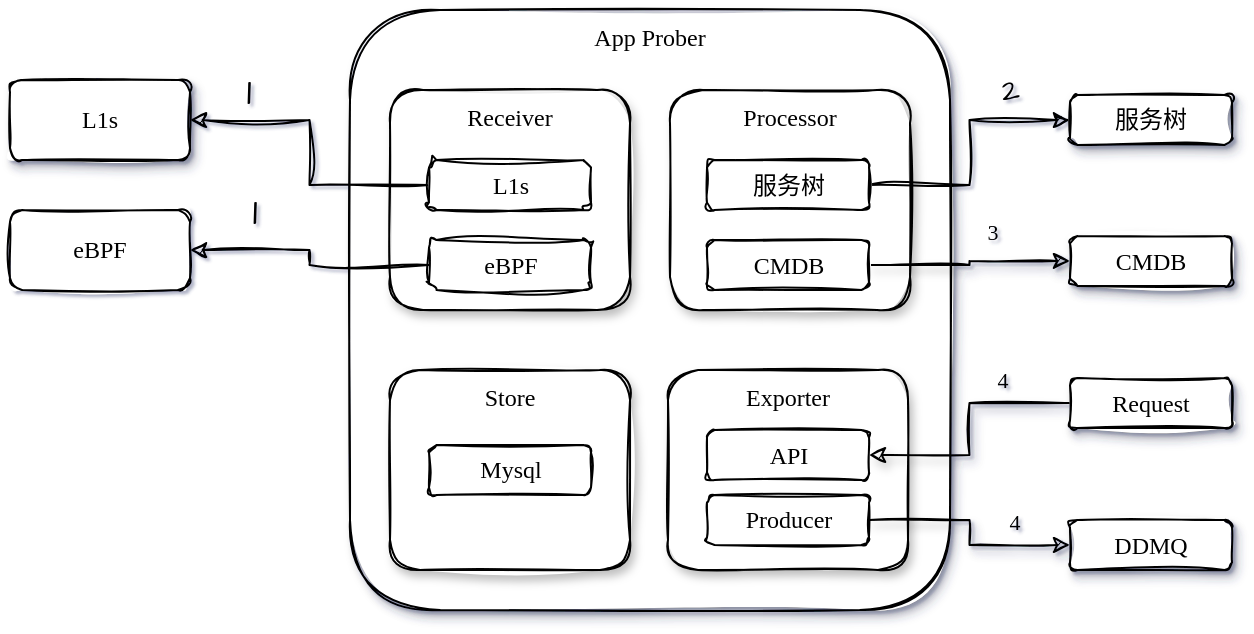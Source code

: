 <mxfile version="21.0.4" type="github" pages="3">
  <diagram id="qsw-7wgHA4WMMDQBHD0g" name="概要">
    <mxGraphModel dx="1114" dy="594" grid="1" gridSize="10" guides="1" tooltips="1" connect="1" arrows="1" fold="1" page="1" pageScale="1" pageWidth="827" pageHeight="1169" math="0" shadow="1">
      <root>
        <mxCell id="0" />
        <mxCell id="1" parent="0" />
        <mxCell id="1-aPaQAdepPUYkm6uSl_-10" value="&lt;font face=&quot;Comic Sans MS&quot;&gt;App Prober&lt;/font&gt;" style="rounded=1;whiteSpace=wrap;html=1;shadow=1;sketch=1;strokeColor=default;fillColor=default;gradientColor=none;glass=0;verticalAlign=top;labelBackgroundColor=none;" parent="1" vertex="1">
          <mxGeometry x="320" y="660" width="300" height="300" as="geometry" />
        </mxCell>
        <mxCell id="1-aPaQAdepPUYkm6uSl_-6" value="&lt;font face=&quot;Comic Sans MS&quot;&gt;L1s&lt;/font&gt;" style="rounded=1;whiteSpace=wrap;html=1;shadow=1;sketch=1;strokeColor=default;fillColor=default;gradientColor=none;glass=0;labelBackgroundColor=none;" parent="1" vertex="1">
          <mxGeometry x="150" y="695" width="90" height="40" as="geometry" />
        </mxCell>
        <mxCell id="1-aPaQAdepPUYkm6uSl_-7" value="&lt;font face=&quot;Comic Sans MS&quot;&gt;eBPF&lt;/font&gt;" style="rounded=1;whiteSpace=wrap;html=1;shadow=0;sketch=1;strokeColor=default;fillColor=default;gradientColor=none;glass=0;labelBackgroundColor=none;" parent="1" vertex="1">
          <mxGeometry x="150" y="760" width="90" height="40" as="geometry" />
        </mxCell>
        <mxCell id="1-aPaQAdepPUYkm6uSl_-14" value="&lt;font face=&quot;Comic Sans MS&quot;&gt;Receiver&lt;/font&gt;" style="rounded=1;whiteSpace=wrap;html=1;shadow=1;sketch=1;strokeColor=default;fillColor=default;gradientColor=none;glass=0;horizontal=1;verticalAlign=top;labelBackgroundColor=none;" parent="1" vertex="1">
          <mxGeometry x="340" y="700" width="120" height="110" as="geometry" />
        </mxCell>
        <mxCell id="5g6GzPA7soaKVmekFnkz-5" style="edgeStyle=orthogonalEdgeStyle;rounded=0;sketch=1;hachureGap=4;jiggle=2;curveFitting=1;orthogonalLoop=1;jettySize=auto;html=1;entryX=1;entryY=0.5;entryDx=0;entryDy=0;fontFamily=Architects Daughter;fontSource=https%3A%2F%2Ffonts.googleapis.com%2Fcss%3Ffamily%3DArchitects%2BDaughter;fontSize=16;" parent="1" source="1-aPaQAdepPUYkm6uSl_-15" target="1-aPaQAdepPUYkm6uSl_-6" edge="1">
          <mxGeometry relative="1" as="geometry" />
        </mxCell>
        <mxCell id="5g6GzPA7soaKVmekFnkz-8" value="1" style="edgeLabel;html=1;align=center;verticalAlign=middle;resizable=0;points=[];fontSize=20;fontFamily=Architects Daughter;labelBackgroundColor=none;" parent="5g6GzPA7soaKVmekFnkz-5" vertex="1" connectable="0">
          <mxGeometry x="0.618" y="-3" relative="1" as="geometry">
            <mxPoint y="-12" as="offset" />
          </mxGeometry>
        </mxCell>
        <mxCell id="1-aPaQAdepPUYkm6uSl_-15" value="&lt;font face=&quot;Comic Sans MS&quot;&gt;L1s&lt;/font&gt;" style="rounded=1;whiteSpace=wrap;html=1;shadow=0;strokeColor=default;fillColor=default;gradientColor=none;glass=0;labelBackgroundColor=none;sketch=1;curveFitting=1;jiggle=2;" parent="1" vertex="1">
          <mxGeometry x="359.5" y="735" width="81" height="25" as="geometry" />
        </mxCell>
        <mxCell id="1-aPaQAdepPUYkm6uSl_-19" value="&lt;font face=&quot;Comic Sans MS&quot;&gt;Processor&lt;/font&gt;" style="rounded=1;whiteSpace=wrap;html=1;shadow=1;sketch=1;strokeColor=default;fillColor=default;gradientColor=none;glass=0;horizontal=1;verticalAlign=top;labelBackgroundColor=none;" parent="1" vertex="1">
          <mxGeometry x="480" y="700" width="120" height="110" as="geometry" />
        </mxCell>
        <mxCell id="1-aPaQAdepPUYkm6uSl_-34" value="3" style="edgeStyle=orthogonalEdgeStyle;rounded=0;sketch=1;orthogonalLoop=1;jettySize=auto;html=1;entryX=0;entryY=0.5;entryDx=0;entryDy=0;shadow=1;fontFamily=Comic Sans MS;labelBackgroundColor=none;" parent="1" source="1-aPaQAdepPUYkm6uSl_-21" target="1-aPaQAdepPUYkm6uSl_-29" edge="1">
          <mxGeometry x="0.22" y="16" relative="1" as="geometry">
            <mxPoint x="1" y="1" as="offset" />
          </mxGeometry>
        </mxCell>
        <mxCell id="1-aPaQAdepPUYkm6uSl_-21" value="&lt;font face=&quot;Comic Sans MS&quot;&gt;CMDB&lt;/font&gt;" style="rounded=1;whiteSpace=wrap;html=1;shadow=0;sketch=1;strokeColor=default;fillColor=default;gradientColor=none;glass=0;labelBackgroundColor=none;" parent="1" vertex="1">
          <mxGeometry x="498.5" y="775" width="81" height="25" as="geometry" />
        </mxCell>
        <mxCell id="1-aPaQAdepPUYkm6uSl_-22" value="&lt;font face=&quot;Comic Sans MS&quot;&gt;Store&lt;/font&gt;" style="rounded=1;whiteSpace=wrap;html=1;shadow=1;sketch=1;strokeColor=default;fillColor=default;gradientColor=none;glass=0;horizontal=1;verticalAlign=top;labelBackgroundColor=none;" parent="1" vertex="1">
          <mxGeometry x="340" y="840" width="120" height="100" as="geometry" />
        </mxCell>
        <mxCell id="1-aPaQAdepPUYkm6uSl_-24" value="&lt;font face=&quot;Comic Sans MS&quot;&gt;Mysql&lt;/font&gt;" style="rounded=1;whiteSpace=wrap;html=1;shadow=0;sketch=1;strokeColor=default;fillColor=default;gradientColor=none;glass=0;labelBackgroundColor=none;" parent="1" vertex="1">
          <mxGeometry x="359.5" y="877.5" width="81" height="25" as="geometry" />
        </mxCell>
        <mxCell id="1-aPaQAdepPUYkm6uSl_-25" value="&lt;font face=&quot;Comic Sans MS&quot;&gt;Exporter&lt;/font&gt;" style="rounded=1;whiteSpace=wrap;html=1;shadow=1;sketch=1;strokeColor=default;fillColor=default;gradientColor=none;glass=0;horizontal=1;verticalAlign=top;labelBackgroundColor=none;" parent="1" vertex="1">
          <mxGeometry x="479" y="840" width="120" height="100" as="geometry" />
        </mxCell>
        <mxCell id="1-aPaQAdepPUYkm6uSl_-26" value="&lt;font face=&quot;Comic Sans MS&quot;&gt;API&lt;/font&gt;" style="rounded=1;whiteSpace=wrap;html=1;shadow=0;sketch=1;strokeColor=default;fillColor=default;gradientColor=none;glass=0;labelBackgroundColor=none;" parent="1" vertex="1">
          <mxGeometry x="498.5" y="870" width="81" height="25" as="geometry" />
        </mxCell>
        <mxCell id="1-aPaQAdepPUYkm6uSl_-32" style="edgeStyle=orthogonalEdgeStyle;rounded=0;sketch=1;orthogonalLoop=1;jettySize=auto;html=1;entryX=0;entryY=0.5;entryDx=0;entryDy=0;shadow=1;fontFamily=Comic Sans MS;labelBackgroundColor=none;" parent="1" source="1-aPaQAdepPUYkm6uSl_-27" target="1-aPaQAdepPUYkm6uSl_-31" edge="1">
          <mxGeometry relative="1" as="geometry" />
        </mxCell>
        <mxCell id="1-aPaQAdepPUYkm6uSl_-43" value="4" style="edgeLabel;html=1;align=center;verticalAlign=middle;resizable=0;points=[];fontFamily=Comic Sans MS;labelBackgroundColor=none;" parent="1-aPaQAdepPUYkm6uSl_-32" vertex="1" connectable="0">
          <mxGeometry x="0.49" y="1" relative="1" as="geometry">
            <mxPoint x="1" y="-11" as="offset" />
          </mxGeometry>
        </mxCell>
        <mxCell id="1-aPaQAdepPUYkm6uSl_-27" value="&lt;font face=&quot;Comic Sans MS&quot;&gt;Producer&lt;/font&gt;" style="rounded=1;whiteSpace=wrap;html=1;shadow=0;sketch=1;strokeColor=default;fillColor=default;gradientColor=none;glass=0;labelBackgroundColor=none;" parent="1" vertex="1">
          <mxGeometry x="498.5" y="902.5" width="81" height="25" as="geometry" />
        </mxCell>
        <mxCell id="1-aPaQAdepPUYkm6uSl_-29" value="&lt;font face=&quot;Comic Sans MS&quot;&gt;CMDB&lt;/font&gt;" style="rounded=1;whiteSpace=wrap;html=1;shadow=1;sketch=1;strokeColor=default;fillColor=default;gradientColor=none;glass=0;labelBackgroundColor=none;" parent="1" vertex="1">
          <mxGeometry x="680" y="773" width="81" height="25" as="geometry" />
        </mxCell>
        <mxCell id="1-aPaQAdepPUYkm6uSl_-41" style="edgeStyle=orthogonalEdgeStyle;rounded=0;sketch=1;orthogonalLoop=1;jettySize=auto;html=1;entryX=1;entryY=0.5;entryDx=0;entryDy=0;shadow=1;fontFamily=Comic Sans MS;labelBackgroundColor=none;" parent="1" source="1-aPaQAdepPUYkm6uSl_-30" target="1-aPaQAdepPUYkm6uSl_-26" edge="1">
          <mxGeometry relative="1" as="geometry" />
        </mxCell>
        <mxCell id="1-aPaQAdepPUYkm6uSl_-42" value="4" style="edgeLabel;html=1;align=center;verticalAlign=middle;resizable=0;points=[];fontFamily=Comic Sans MS;labelBackgroundColor=none;" parent="1-aPaQAdepPUYkm6uSl_-41" vertex="1" connectable="0">
          <mxGeometry x="-0.307" y="-1" relative="1" as="geometry">
            <mxPoint x="10" y="-11" as="offset" />
          </mxGeometry>
        </mxCell>
        <mxCell id="1-aPaQAdepPUYkm6uSl_-30" value="&lt;font face=&quot;Comic Sans MS&quot;&gt;Request&lt;/font&gt;" style="rounded=1;whiteSpace=wrap;html=1;shadow=1;sketch=1;strokeColor=default;fillColor=default;gradientColor=none;glass=0;labelBackgroundColor=none;" parent="1" vertex="1">
          <mxGeometry x="680" y="844" width="81" height="25" as="geometry" />
        </mxCell>
        <mxCell id="1-aPaQAdepPUYkm6uSl_-31" value="&lt;font face=&quot;Comic Sans MS&quot;&gt;DDMQ&lt;/font&gt;" style="rounded=1;whiteSpace=wrap;html=1;shadow=1;sketch=1;strokeColor=default;fillColor=default;gradientColor=none;glass=0;labelBackgroundColor=none;" parent="1" vertex="1">
          <mxGeometry x="680" y="915" width="81" height="25" as="geometry" />
        </mxCell>
        <mxCell id="5g6GzPA7soaKVmekFnkz-11" value="2" style="edgeStyle=orthogonalEdgeStyle;rounded=0;sketch=1;hachureGap=4;jiggle=2;curveFitting=1;orthogonalLoop=1;jettySize=auto;html=1;entryX=0;entryY=0.5;entryDx=0;entryDy=0;fontFamily=Architects Daughter;fontSource=https%3A%2F%2Ffonts.googleapis.com%2Fcss%3Ffamily%3DArchitects%2BDaughter;fontSize=16;labelBackgroundColor=none;" parent="1" source="5g6GzPA7soaKVmekFnkz-1" target="5g6GzPA7soaKVmekFnkz-2" edge="1">
          <mxGeometry x="0.549" y="15" relative="1" as="geometry">
            <mxPoint as="offset" />
          </mxGeometry>
        </mxCell>
        <mxCell id="5g6GzPA7soaKVmekFnkz-1" value="&lt;font face=&quot;Comic Sans MS&quot;&gt;服务树&lt;/font&gt;" style="rounded=1;whiteSpace=wrap;html=1;shadow=0;sketch=1;strokeColor=default;fillColor=default;gradientColor=none;glass=0;labelBackgroundColor=none;" parent="1" vertex="1">
          <mxGeometry x="498.5" y="735" width="81" height="25" as="geometry" />
        </mxCell>
        <mxCell id="5g6GzPA7soaKVmekFnkz-2" value="&lt;font face=&quot;Comic Sans MS&quot;&gt;服务树&lt;/font&gt;" style="rounded=1;whiteSpace=wrap;html=1;shadow=1;sketch=1;strokeColor=default;fillColor=default;gradientColor=none;glass=0;labelBackgroundColor=none;" parent="1" vertex="1">
          <mxGeometry x="680" y="702.5" width="81" height="25" as="geometry" />
        </mxCell>
        <mxCell id="5g6GzPA7soaKVmekFnkz-7" style="edgeStyle=orthogonalEdgeStyle;rounded=0;sketch=1;hachureGap=4;jiggle=2;curveFitting=1;orthogonalLoop=1;jettySize=auto;html=1;entryX=1;entryY=0.5;entryDx=0;entryDy=0;fontFamily=Architects Daughter;fontSource=https%3A%2F%2Ffonts.googleapis.com%2Fcss%3Ffamily%3DArchitects%2BDaughter;fontSize=16;" parent="1" source="5g6GzPA7soaKVmekFnkz-4" target="1-aPaQAdepPUYkm6uSl_-7" edge="1">
          <mxGeometry relative="1" as="geometry" />
        </mxCell>
        <mxCell id="5g6GzPA7soaKVmekFnkz-9" value="1" style="edgeLabel;html=1;align=center;verticalAlign=middle;resizable=0;points=[];fontSize=20;fontFamily=Architects Daughter;labelBackgroundColor=none;" parent="5g6GzPA7soaKVmekFnkz-7" vertex="1" connectable="0">
          <mxGeometry x="0.496" y="-5" relative="1" as="geometry">
            <mxPoint y="-15" as="offset" />
          </mxGeometry>
        </mxCell>
        <mxCell id="5g6GzPA7soaKVmekFnkz-4" value="&lt;font face=&quot;Comic Sans MS&quot;&gt;eBPF&lt;/font&gt;" style="rounded=1;whiteSpace=wrap;html=1;shadow=0;strokeColor=default;fillColor=default;gradientColor=none;glass=0;labelBackgroundColor=none;sketch=1;curveFitting=1;jiggle=2;" parent="1" vertex="1">
          <mxGeometry x="359.5" y="775" width="81" height="25" as="geometry" />
        </mxCell>
      </root>
    </mxGraphModel>
  </diagram>
  <diagram id="C5RBs43oDa-KdzZeNtuy" name="数据填充">
    <mxGraphModel dx="1855" dy="500" grid="1" gridSize="10" guides="1" tooltips="1" connect="1" arrows="1" fold="1" page="1" pageScale="1" pageWidth="827" pageHeight="1169" math="0" shadow="1">
      <root>
        <mxCell id="WIyWlLk6GJQsqaUBKTNV-0" />
        <mxCell id="WIyWlLk6GJQsqaUBKTNV-1" parent="WIyWlLk6GJQsqaUBKTNV-0" />
        <mxCell id="WIyWlLk6GJQsqaUBKTNV-2" value="" style="rounded=0;html=1;jettySize=auto;orthogonalLoop=1;fontSize=11;endArrow=block;endFill=0;endSize=8;strokeWidth=1;shadow=1;labelBackgroundColor=none;edgeStyle=orthogonalEdgeStyle;sketch=1;" parent="WIyWlLk6GJQsqaUBKTNV-1" source="WIyWlLk6GJQsqaUBKTNV-3" target="WIyWlLk6GJQsqaUBKTNV-6" edge="1">
          <mxGeometry relative="1" as="geometry" />
        </mxCell>
        <mxCell id="WIyWlLk6GJQsqaUBKTNV-3" value="接收数据" style="rounded=1;whiteSpace=wrap;html=1;fontSize=12;glass=0;strokeWidth=1;shadow=1;sketch=1;" parent="WIyWlLk6GJQsqaUBKTNV-1" vertex="1">
          <mxGeometry x="160" y="90" width="120" height="40" as="geometry" />
        </mxCell>
        <mxCell id="WIyWlLk6GJQsqaUBKTNV-5" value="" style="edgeStyle=orthogonalEdgeStyle;rounded=0;html=1;jettySize=auto;orthogonalLoop=1;fontSize=11;endArrow=block;endFill=0;endSize=8;strokeWidth=1;shadow=1;labelBackgroundColor=none;sketch=1;" parent="WIyWlLk6GJQsqaUBKTNV-1" source="WIyWlLk6GJQsqaUBKTNV-6" target="WIyWlLk6GJQsqaUBKTNV-7" edge="1">
          <mxGeometry y="10" relative="1" as="geometry">
            <mxPoint as="offset" />
          </mxGeometry>
        </mxCell>
        <mxCell id="paviQJmQIAoH_BkD5Qnz-11" value="是" style="edgeLabel;html=1;align=center;verticalAlign=middle;resizable=0;points=[];" parent="WIyWlLk6GJQsqaUBKTNV-5" vertex="1" connectable="0">
          <mxGeometry x="-0.827" y="1" relative="1" as="geometry">
            <mxPoint y="-9" as="offset" />
          </mxGeometry>
        </mxCell>
        <mxCell id="ZiVviRiBFboMpoQ2knOc-2" style="edgeStyle=orthogonalEdgeStyle;rounded=0;orthogonalLoop=1;jettySize=auto;html=1;entryX=0.5;entryY=0;entryDx=0;entryDy=0;sketch=1;curveFitting=1;jiggle=2;shadow=1;" edge="1" parent="WIyWlLk6GJQsqaUBKTNV-1" source="WIyWlLk6GJQsqaUBKTNV-6" target="paviQJmQIAoH_BkD5Qnz-5">
          <mxGeometry relative="1" as="geometry" />
        </mxCell>
        <mxCell id="WIyWlLk6GJQsqaUBKTNV-6" value="信息是否完整" style="rhombus;whiteSpace=wrap;html=1;shadow=1;fontFamily=Helvetica;fontSize=12;align=center;strokeWidth=1;spacing=6;spacingTop=-4;sketch=1;rounded=1;" parent="WIyWlLk6GJQsqaUBKTNV-1" vertex="1">
          <mxGeometry x="170" y="170" width="100" height="80" as="geometry" />
        </mxCell>
        <mxCell id="WIyWlLk6GJQsqaUBKTNV-7" value="记录" style="rounded=1;whiteSpace=wrap;html=1;fontSize=12;glass=0;strokeWidth=1;shadow=1;sketch=1;curveFitting=1;jiggle=2;" parent="WIyWlLk6GJQsqaUBKTNV-1" vertex="1">
          <mxGeometry x="360" y="430" width="120" height="40" as="geometry" />
        </mxCell>
        <mxCell id="WIyWlLk6GJQsqaUBKTNV-11" value="丢弃" style="rounded=1;whiteSpace=wrap;html=1;fontSize=12;glass=0;strokeWidth=1;shadow=1;sketch=1;" parent="WIyWlLk6GJQsqaUBKTNV-1" vertex="1">
          <mxGeometry x="-40" y="570" width="120" height="40" as="geometry" />
        </mxCell>
        <mxCell id="paviQJmQIAoH_BkD5Qnz-8" value="" style="edgeStyle=orthogonalEdgeStyle;rounded=0;sketch=1;orthogonalLoop=1;jettySize=auto;html=1;shadow=1;" parent="WIyWlLk6GJQsqaUBKTNV-1" source="paviQJmQIAoH_BkD5Qnz-5" target="paviQJmQIAoH_BkD5Qnz-7" edge="1">
          <mxGeometry relative="1" as="geometry" />
        </mxCell>
        <mxCell id="paviQJmQIAoH_BkD5Qnz-13" value="成功" style="edgeLabel;html=1;align=center;verticalAlign=middle;resizable=0;points=[];" parent="paviQJmQIAoH_BkD5Qnz-8" vertex="1" connectable="0">
          <mxGeometry x="-0.5" y="1" relative="1" as="geometry">
            <mxPoint x="19" y="10" as="offset" />
          </mxGeometry>
        </mxCell>
        <mxCell id="paviQJmQIAoH_BkD5Qnz-9" style="edgeStyle=orthogonalEdgeStyle;rounded=0;sketch=1;orthogonalLoop=1;jettySize=auto;html=1;entryX=0.5;entryY=0;entryDx=0;entryDy=0;shadow=1;" parent="WIyWlLk6GJQsqaUBKTNV-1" source="paviQJmQIAoH_BkD5Qnz-5" target="WIyWlLk6GJQsqaUBKTNV-11" edge="1">
          <mxGeometry relative="1" as="geometry" />
        </mxCell>
        <mxCell id="paviQJmQIAoH_BkD5Qnz-10" value="失败" style="edgeLabel;html=1;align=center;verticalAlign=middle;resizable=0;points=[];" parent="paviQJmQIAoH_BkD5Qnz-9" vertex="1" connectable="0">
          <mxGeometry x="-0.715" y="1" relative="1" as="geometry">
            <mxPoint x="-3" y="-11" as="offset" />
          </mxGeometry>
        </mxCell>
        <mxCell id="paviQJmQIAoH_BkD5Qnz-5" value="cmdb查询资源" style="rhombus;whiteSpace=wrap;html=1;shadow=1;fontFamily=Helvetica;fontSize=12;align=center;strokeWidth=1;spacing=6;spacingTop=-4;sketch=1;strokeColor=default;rounded=1;" parent="WIyWlLk6GJQsqaUBKTNV-1" vertex="1">
          <mxGeometry x="170" y="290" width="100" height="80" as="geometry" />
        </mxCell>
        <mxCell id="paviQJmQIAoH_BkD5Qnz-14" style="edgeStyle=orthogonalEdgeStyle;rounded=0;sketch=1;orthogonalLoop=1;jettySize=auto;html=1;shadow=1;" parent="WIyWlLk6GJQsqaUBKTNV-1" source="paviQJmQIAoH_BkD5Qnz-7" edge="1">
          <mxGeometry relative="1" as="geometry">
            <mxPoint x="360" y="450" as="targetPoint" />
          </mxGeometry>
        </mxCell>
        <mxCell id="paviQJmQIAoH_BkD5Qnz-15" value="是" style="edgeLabel;html=1;align=center;verticalAlign=middle;resizable=0;points=[];" parent="paviQJmQIAoH_BkD5Qnz-14" vertex="1" connectable="0">
          <mxGeometry x="-0.267" relative="1" as="geometry">
            <mxPoint x="4" y="-10" as="offset" />
          </mxGeometry>
        </mxCell>
        <mxCell id="paviQJmQIAoH_BkD5Qnz-17" value="否" style="edgeStyle=orthogonalEdgeStyle;rounded=0;sketch=1;orthogonalLoop=1;jettySize=auto;html=1;shadow=1;" parent="WIyWlLk6GJQsqaUBKTNV-1" source="paviQJmQIAoH_BkD5Qnz-7" target="paviQJmQIAoH_BkD5Qnz-16" edge="1">
          <mxGeometry x="-0.2" y="20" relative="1" as="geometry">
            <mxPoint as="offset" />
          </mxGeometry>
        </mxCell>
        <mxCell id="paviQJmQIAoH_BkD5Qnz-7" value="是否可以&lt;br&gt;确定资源实例" style="rhombus;whiteSpace=wrap;html=1;shadow=1;fontFamily=Helvetica;fontSize=12;align=center;strokeWidth=1;spacing=6;spacingTop=-4;sketch=1;strokeColor=default;rounded=1;" parent="WIyWlLk6GJQsqaUBKTNV-1" vertex="1">
          <mxGeometry x="170" y="410" width="100" height="80" as="geometry" />
        </mxCell>
        <mxCell id="ZiVviRiBFboMpoQ2knOc-3" value="否" style="edgeStyle=orthogonalEdgeStyle;rounded=0;orthogonalLoop=1;jettySize=auto;html=1;shadow=1;sketch=1;curveFitting=1;jiggle=2;" edge="1" parent="WIyWlLk6GJQsqaUBKTNV-1" source="paviQJmQIAoH_BkD5Qnz-16">
          <mxGeometry x="-0.016" y="-10" relative="1" as="geometry">
            <mxPoint x="80" y="590" as="targetPoint" />
            <mxPoint as="offset" />
          </mxGeometry>
        </mxCell>
        <mxCell id="ZiVviRiBFboMpoQ2knOc-8" style="edgeStyle=orthogonalEdgeStyle;rounded=0;orthogonalLoop=1;jettySize=auto;html=1;entryX=0.5;entryY=0;entryDx=0;entryDy=0;shadow=1;sketch=1;curveFitting=1;jiggle=2;" edge="1" parent="WIyWlLk6GJQsqaUBKTNV-1" source="paviQJmQIAoH_BkD5Qnz-16" target="ZiVviRiBFboMpoQ2knOc-4">
          <mxGeometry relative="1" as="geometry" />
        </mxCell>
        <mxCell id="0Z_bqPiCjzDoLn-UYZAr-0" value="是" style="edgeLabel;html=1;align=center;verticalAlign=middle;resizable=0;points=[];" vertex="1" connectable="0" parent="ZiVviRiBFboMpoQ2knOc-8">
          <mxGeometry x="0.005" y="-4" relative="1" as="geometry">
            <mxPoint x="24" y="-1" as="offset" />
          </mxGeometry>
        </mxCell>
        <mxCell id="paviQJmQIAoH_BkD5Qnz-16" value="是否需要记录" style="rhombus;whiteSpace=wrap;html=1;shadow=1;fontFamily=Helvetica;fontSize=12;align=center;strokeWidth=1;spacing=6;spacingTop=-4;sketch=1;strokeColor=default;rounded=1;" parent="WIyWlLk6GJQsqaUBKTNV-1" vertex="1">
          <mxGeometry x="158.75" y="540" width="122.5" height="100" as="geometry" />
        </mxCell>
        <mxCell id="ZiVviRiBFboMpoQ2knOc-4" value="记录不完整信息" style="rounded=1;whiteSpace=wrap;html=1;fontSize=12;glass=0;strokeWidth=1;shadow=1;sketch=1;" vertex="1" parent="WIyWlLk6GJQsqaUBKTNV-1">
          <mxGeometry x="160" y="690" width="120" height="40" as="geometry" />
        </mxCell>
      </root>
    </mxGraphModel>
  </diagram>
  <diagram id="f0A35BBjDYPAkv5x5vZF" name="第 3 页">
    <mxGraphModel dx="1182" dy="575" grid="1" gridSize="10" guides="1" tooltips="1" connect="1" arrows="1" fold="1" page="1" pageScale="1" pageWidth="827" pageHeight="1169" background="none" math="0" shadow="1">
      <root>
        <mxCell id="0" />
        <mxCell id="1" parent="0" />
        <mxCell id="NGcD8UUdOz0-xJaf4eiL-8" value="timeout" style="rounded=1;orthogonalLoop=1;jettySize=auto;html=1;strokeColor=default;shadow=0;sketch=1;curveFitting=1;jiggle=2;" edge="1" parent="1" source="NGcD8UUdOz0-xJaf4eiL-1">
          <mxGeometry x="0.205" y="-26" relative="1" as="geometry">
            <mxPoint x="260" y="320" as="targetPoint" />
            <mxPoint x="-1" as="offset" />
          </mxGeometry>
        </mxCell>
        <mxCell id="NGcD8UUdOz0-xJaf4eiL-1" value="&lt;font face=&quot;Comic Sans MS&quot;&gt;active&lt;/font&gt;" style="rounded=1;whiteSpace=wrap;html=1;shadow=0;glass=0;sketch=1;curveFitting=1;jiggle=2;" vertex="1" parent="1">
          <mxGeometry x="354" y="160" width="120" height="60" as="geometry" />
        </mxCell>
        <mxCell id="NGcD8UUdOz0-xJaf4eiL-12" style="edgeStyle=orthogonalEdgeStyle;rounded=1;orthogonalLoop=1;jettySize=auto;html=1;sketch=1;curveFitting=1;jiggle=2;" edge="1" parent="1" source="NGcD8UUdOz0-xJaf4eiL-4">
          <mxGeometry relative="1" as="geometry">
            <mxPoint x="510" y="350" as="targetPoint" />
          </mxGeometry>
        </mxCell>
        <mxCell id="NGcD8UUdOz0-xJaf4eiL-15" value="timeout" style="edgeLabel;html=1;align=center;verticalAlign=middle;resizable=0;points=[];rounded=1;sketch=1;curveFitting=1;jiggle=2;" vertex="1" connectable="0" parent="NGcD8UUdOz0-xJaf4eiL-12">
          <mxGeometry x="-0.1" y="2" relative="1" as="geometry">
            <mxPoint x="14" y="-8" as="offset" />
          </mxGeometry>
        </mxCell>
        <mxCell id="NGcD8UUdOz0-xJaf4eiL-14" value="connect" style="rounded=1;orthogonalLoop=1;jettySize=auto;html=1;exitX=0.75;exitY=0;exitDx=0;exitDy=0;entryX=0.5;entryY=1;entryDx=0;entryDy=0;sketch=1;curveFitting=1;jiggle=2;" edge="1" parent="1" source="NGcD8UUdOz0-xJaf4eiL-4" target="NGcD8UUdOz0-xJaf4eiL-1">
          <mxGeometry x="0.195" y="-25" relative="1" as="geometry">
            <mxPoint as="offset" />
          </mxGeometry>
        </mxCell>
        <mxCell id="NGcD8UUdOz0-xJaf4eiL-4" value="&lt;font face=&quot;Comic Sans MS&quot;&gt;timewait&lt;/font&gt;" style="rounded=1;whiteSpace=wrap;html=1;shadow=0;glass=0;sketch=1;curveFitting=1;jiggle=2;" vertex="1" parent="1">
          <mxGeometry x="200" y="320" width="120" height="60" as="geometry" />
        </mxCell>
        <mxCell id="NGcD8UUdOz0-xJaf4eiL-13" style="rounded=1;orthogonalLoop=1;jettySize=auto;html=1;entryX=1;entryY=1;entryDx=0;entryDy=0;sketch=1;curveFitting=1;jiggle=2;" edge="1" parent="1" source="NGcD8UUdOz0-xJaf4eiL-5" target="NGcD8UUdOz0-xJaf4eiL-1">
          <mxGeometry relative="1" as="geometry" />
        </mxCell>
        <mxCell id="NGcD8UUdOz0-xJaf4eiL-16" value="connect" style="edgeLabel;html=1;align=center;verticalAlign=middle;resizable=0;points=[];rounded=1;sketch=1;curveFitting=1;jiggle=2;" vertex="1" connectable="0" parent="NGcD8UUdOz0-xJaf4eiL-13">
          <mxGeometry x="-0.135" y="-4" relative="1" as="geometry">
            <mxPoint x="27" y="-4" as="offset" />
          </mxGeometry>
        </mxCell>
        <mxCell id="NGcD8UUdOz0-xJaf4eiL-5" value="&lt;font face=&quot;Comic Sans MS&quot;&gt;inactive&lt;/font&gt;" style="rounded=1;whiteSpace=wrap;html=1;shadow=0;glass=0;sketch=1;curveFitting=1;jiggle=2;" vertex="1" parent="1">
          <mxGeometry x="520" y="320" width="120" height="60" as="geometry" />
        </mxCell>
        <mxCell id="NGcD8UUdOz0-xJaf4eiL-17" value="" style="endArrow=classic;html=1;rounded=1;entryX=0;entryY=0.5;entryDx=0;entryDy=0;sketch=1;curveFitting=1;jiggle=2;" edge="1" parent="1" target="NGcD8UUdOz0-xJaf4eiL-1">
          <mxGeometry width="50" height="50" relative="1" as="geometry">
            <mxPoint x="200" y="190" as="sourcePoint" />
            <mxPoint x="440" y="270" as="targetPoint" />
          </mxGeometry>
        </mxCell>
        <mxCell id="NGcD8UUdOz0-xJaf4eiL-18" value="connect" style="edgeLabel;html=1;align=center;verticalAlign=middle;resizable=0;points=[];rounded=1;sketch=1;curveFitting=1;jiggle=2;" vertex="1" connectable="0" parent="NGcD8UUdOz0-xJaf4eiL-17">
          <mxGeometry x="-0.208" y="1" relative="1" as="geometry">
            <mxPoint x="19" y="-9" as="offset" />
          </mxGeometry>
        </mxCell>
      </root>
    </mxGraphModel>
  </diagram>
</mxfile>
